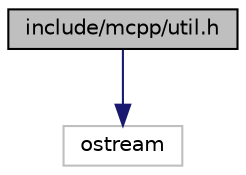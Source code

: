 digraph "include/mcpp/util.h"
{
 // LATEX_PDF_SIZE
  edge [fontname="Helvetica",fontsize="10",labelfontname="Helvetica",labelfontsize="10"];
  node [fontname="Helvetica",fontsize="10",shape=record];
  Node1 [label="include/mcpp/util.h",height=0.2,width=0.4,color="black", fillcolor="grey75", style="filled", fontcolor="black",tooltip="Coordinate class."];
  Node1 -> Node2 [color="midnightblue",fontsize="10",style="solid"];
  Node2 [label="ostream",height=0.2,width=0.4,color="grey75", fillcolor="white", style="filled",tooltip=" "];
}
